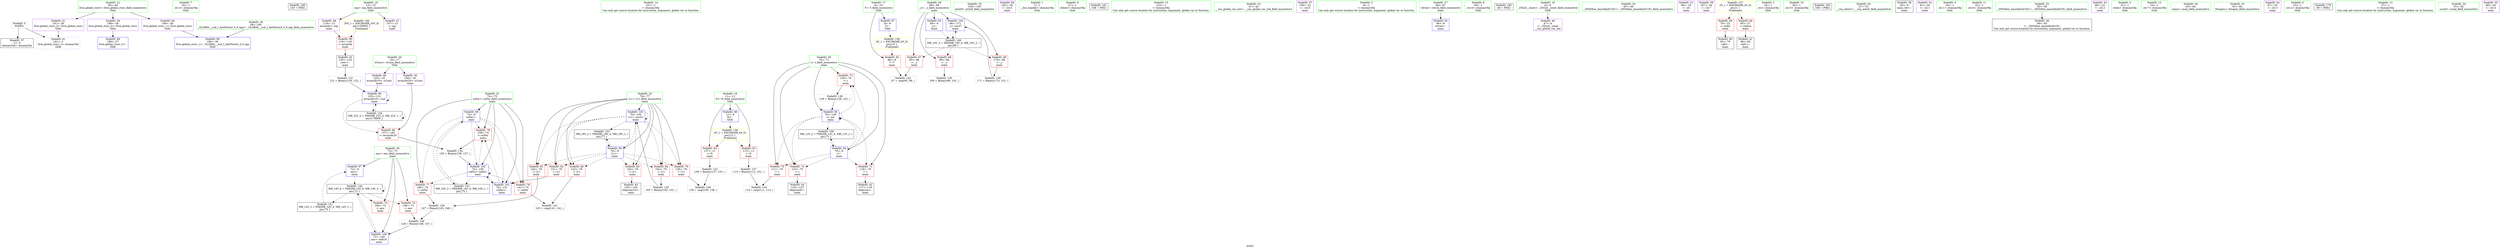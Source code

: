 digraph "SVFG" {
	label="SVFG";

	Node0x5653309dbb10 [shape=record,color=grey,label="{NodeID: 0\nNullPtr}"];
	Node0x5653309dbb10 -> Node0x5653309f2800[style=solid];
	Node0x5653309dbb10 -> Node0x5653309f65b0[style=solid];
	Node0x5653309f64b0 [shape=record,color=blue,label="{NodeID: 90\n190\<--38\nllvm.global_ctors_1\<--_GLOBAL__sub_I_AntiForest_0_0.cpp\nGlob }"];
	Node0x5653309dbd70 [shape=record,color=green,label="{NodeID: 7\n25\<--1\n.str.3\<--dummyObj\nGlob }"];
	Node0x565330a0b220 [shape=record,color=black,label="{NodeID: 180\n103 = PHI()\n}"];
	Node0x5653309f3220 [shape=record,color=blue,label="{NodeID: 97\n72\<--9\nans\<--\nmain\n}"];
	Node0x5653309f3220 -> Node0x5653309feb90[style=dashed];
	Node0x5653309f14c0 [shape=record,color=green,label="{NodeID: 14\n101\<--1\n\<--dummyObj\nCan only get source location for instruction, argument, global var or function.}"];
	Node0x5653309f37d0 [shape=record,color=blue,label="{NodeID: 104\n68\<--171\n_z\<--inc27\nmain\n}"];
	Node0x5653309f37d0 -> Node0x565330a00490[style=dashed];
	Node0x5653309f19b0 [shape=record,color=green,label="{NodeID: 21\n36\<--40\nllvm.global_ctors\<--llvm.global_ctors_field_insensitive\nGlob }"];
	Node0x5653309f19b0 -> Node0x5653309f4a60[style=solid];
	Node0x5653309f19b0 -> Node0x5653309f4b60[style=solid];
	Node0x5653309f19b0 -> Node0x5653309f4c60[style=solid];
	Node0x5653309f1ff0 [shape=record,color=green,label="{NodeID: 28\n68\<--69\n_z\<--_z_field_insensitive\nmain\n}"];
	Node0x5653309f1ff0 -> Node0x5653309f5170[style=solid];
	Node0x5653309f1ff0 -> Node0x5653309f5240[style=solid];
	Node0x5653309f1ff0 -> Node0x5653309f5310[style=solid];
	Node0x5653309f1ff0 -> Node0x5653309f6780[style=solid];
	Node0x5653309f1ff0 -> Node0x5653309f37d0[style=solid];
	Node0x5653309f2600 [shape=record,color=green,label="{NodeID: 35\n104\<--105\nprintf\<--printf_field_insensitive\n}"];
	Node0x5653309f2c70 [shape=record,color=black,label="{NodeID: 42\n117\<--116\nidxprom\<--\nmain\n}"];
	Node0x5653309f8f70 [shape=record,color=grey,label="{NodeID: 132\n163 = Binary(162, 101, )\n}"];
	Node0x5653309f8f70 -> Node0x5653309f3700[style=solid];
	Node0x5653309f4240 [shape=record,color=purple,label="{NodeID: 49\n125\<--16\narrayidx10\<--sCoun\nmain\n}"];
	Node0x5653309f4240 -> Node0x5653309f6920[style=solid];
	Node0x5653309fa240 [shape=record,color=grey,label="{NodeID: 139\n171 = Binary(170, 101, )\n}"];
	Node0x5653309fa240 -> Node0x5653309f37d0[style=solid];
	Node0x5653309f47f0 [shape=record,color=purple,label="{NodeID: 56\n102\<--30\n\<--.str.5\nmain\n}"];
	Node0x5653309f4e30 [shape=record,color=red,label="{NodeID: 63\n112\<--11\n\<--N\nmain\n}"];
	Node0x5653309f4e30 -> Node0x5653309f3df0[style=solid];
	Node0x565330a01890 [shape=record,color=black,label="{NodeID: 153\nMR_18V_2 = PHI(MR_18V_4, MR_18V_1, )\npts\{77 \}\n}"];
	Node0x565330a01890 -> Node0x5653309f33c0[style=dashed];
	Node0x5653309f53e0 [shape=record,color=red,label="{NodeID: 70\n111\<--70\n\<--i\nmain\n}"];
	Node0x5653309f53e0 -> Node0x5653309fa7c0[style=solid];
	Node0x5653309f5990 [shape=record,color=red,label="{NodeID: 77\n146\<--74\n\<--soFar\nmain\n}"];
	Node0x5653309f5990 -> Node0x5653309f3f70[style=solid];
	Node0x5653309f5f40 [shape=record,color=red,label="{NodeID: 84\n162\<--76\n\<--i11\nmain\n}"];
	Node0x5653309f5f40 -> Node0x5653309f8f70[style=solid];
	Node0x5653309dc430 [shape=record,color=green,label="{NodeID: 1\n7\<--1\n__dso_handle\<--dummyObj\nGlob }"];
	Node0x5653309f65b0 [shape=record,color=blue, style = dotted,label="{NodeID: 91\n191\<--3\nllvm.global_ctors_2\<--dummyVal\nGlob }"];
	Node0x5653309f0a80 [shape=record,color=green,label="{NodeID: 8\n27\<--1\nstdout\<--dummyObj\nGlob }"];
	Node0x565330a0b320 [shape=record,color=black,label="{NodeID: 181\n108 = PHI()\n}"];
	Node0x5653309f32f0 [shape=record,color=blue,label="{NodeID: 98\n74\<--9\nsoFar\<--\nmain\n}"];
	Node0x5653309f32f0 -> Node0x5653309f58c0[style=dashed];
	Node0x5653309f32f0 -> Node0x5653309f5990[style=dashed];
	Node0x5653309f32f0 -> Node0x5653309f5a60[style=dashed];
	Node0x5653309f32f0 -> Node0x5653309f3560[style=dashed];
	Node0x5653309f32f0 -> Node0x5653309f3630[style=dashed];
	Node0x5653309f32f0 -> Node0x565330a01390[style=dashed];
	Node0x5653309f1550 [shape=record,color=green,label="{NodeID: 15\n122\<--1\n\<--dummyObj\nCan only get source location for instruction, argument, global var or function.}"];
	Node0x5653309f1a80 [shape=record,color=green,label="{NodeID: 22\n41\<--42\n__cxx_global_var_init\<--__cxx_global_var_init_field_insensitive\n}"];
	Node0x5653309f20c0 [shape=record,color=green,label="{NodeID: 29\n70\<--71\ni\<--i_field_insensitive\nmain\n}"];
	Node0x5653309f20c0 -> Node0x5653309f53e0[style=solid];
	Node0x5653309f20c0 -> Node0x5653309f54b0[style=solid];
	Node0x5653309f20c0 -> Node0x5653309f5580[style=solid];
	Node0x5653309f20c0 -> Node0x5653309f5650[style=solid];
	Node0x5653309f20c0 -> Node0x5653309f6850[style=solid];
	Node0x5653309f20c0 -> Node0x5653309f3150[style=solid];
	Node0x5653309f2700 [shape=record,color=green,label="{NodeID: 36\n38\<--185\n_GLOBAL__sub_I_AntiForest_0_0.cpp\<--_GLOBAL__sub_I_AntiForest_0_0.cpp_field_insensitive\n}"];
	Node0x5653309f2700 -> Node0x5653309f64b0[style=solid];
	Node0x5653309f2d40 [shape=record,color=black,label="{NodeID: 43\n120\<--119\nconv\<--\nmain\n}"];
	Node0x5653309f2d40 -> Node0x5653309f8df0[style=solid];
	Node0x5653309f90f0 [shape=record,color=grey,label="{NodeID: 133\n138 = Binary(137, 101, )\n}"];
	Node0x5653309f90f0 -> Node0x5653309fa340[style=solid];
	Node0x5653309f4310 [shape=record,color=purple,label="{NodeID: 50\n156\<--16\narrayidx20\<--sCoun\nmain\n}"];
	Node0x5653309f4310 -> Node0x5653309f60e0[style=solid];
	Node0x5653309fa340 [shape=record,color=grey,label="{NodeID: 140\n139 = cmp(136, 138, )\n}"];
	Node0x5653309f48c0 [shape=record,color=purple,label="{NodeID: 57\n106\<--32\n\<--.str.6\nmain\n}"];
	Node0x5653309f4f00 [shape=record,color=red,label="{NodeID: 64\n137\<--11\n\<--N\nmain\n}"];
	Node0x5653309f4f00 -> Node0x5653309f90f0[style=solid];
	Node0x565330a01d90 [shape=record,color=black,label="{NodeID: 154\nMR_22V_2 = PHI(MR_22V_3, MR_22V_1, )\npts\{170000 \}\n}"];
	Node0x565330a01d90 -> Node0x5653309f60e0[style=dashed];
	Node0x565330a01d90 -> Node0x5653309f6920[style=dashed];
	Node0x565330a01d90 -> Node0x565330a01d90[style=dashed];
	Node0x5653309f54b0 [shape=record,color=red,label="{NodeID: 71\n116\<--70\n\<--i\nmain\n}"];
	Node0x5653309f54b0 -> Node0x5653309f2c70[style=solid];
	Node0x5653309f5a60 [shape=record,color=red,label="{NodeID: 78\n158\<--74\n\<--soFar\nmain\n}"];
	Node0x5653309f5a60 -> Node0x5653309f3970[style=solid];
	Node0x5653309f6010 [shape=record,color=red,label="{NodeID: 85\n119\<--118\n\<--arrayidx\nmain\n}"];
	Node0x5653309f6010 -> Node0x5653309f2d40[style=solid];
	Node0x5653309dac20 [shape=record,color=green,label="{NodeID: 2\n9\<--1\n\<--dummyObj\nCan only get source location for instruction, argument, global var or function.}"];
	Node0x5653309f66b0 [shape=record,color=blue,label="{NodeID: 92\n66\<--9\nretval\<--\nmain\n}"];
	Node0x5653309f0b50 [shape=record,color=green,label="{NodeID: 9\n28\<--1\n.str.4\<--dummyObj\nGlob }"];
	Node0x565330a0b420 [shape=record,color=black,label="{NodeID: 182\n48 = PHI()\n}"];
	Node0x5653309f33c0 [shape=record,color=blue,label="{NodeID: 99\n76\<--9\ni11\<--\nmain\n}"];
	Node0x5653309f33c0 -> Node0x5653309f5b30[style=dashed];
	Node0x5653309f33c0 -> Node0x5653309f5c00[style=dashed];
	Node0x5653309f33c0 -> Node0x5653309f5cd0[style=dashed];
	Node0x5653309f33c0 -> Node0x5653309f5da0[style=dashed];
	Node0x5653309f33c0 -> Node0x5653309f5e70[style=dashed];
	Node0x5653309f33c0 -> Node0x5653309f5f40[style=dashed];
	Node0x5653309f33c0 -> Node0x5653309f3700[style=dashed];
	Node0x5653309f33c0 -> Node0x565330a01890[style=dashed];
	Node0x5653309f15e0 [shape=record,color=green,label="{NodeID: 16\n4\<--6\n_ZStL8__ioinit\<--_ZStL8__ioinit_field_insensitive\nGlob }"];
	Node0x5653309f15e0 -> Node0x5653309f2fb0[style=solid];
	Node0x5653309f1b50 [shape=record,color=green,label="{NodeID: 23\n45\<--46\n_ZNSt8ios_base4InitC1Ev\<--_ZNSt8ios_base4InitC1Ev_field_insensitive\n}"];
	Node0x5653309f2190 [shape=record,color=green,label="{NodeID: 30\n72\<--73\nans\<--ans_field_insensitive\nmain\n}"];
	Node0x5653309f2190 -> Node0x5653309f5720[style=solid];
	Node0x5653309f2190 -> Node0x5653309f57f0[style=solid];
	Node0x5653309f2190 -> Node0x5653309f3220[style=solid];
	Node0x5653309f2190 -> Node0x5653309f3490[style=solid];
	Node0x5653309f2800 [shape=record,color=black,label="{NodeID: 37\n2\<--3\ndummyVal\<--dummyVal\n}"];
	Node0x5653309f2e10 [shape=record,color=black,label="{NodeID: 44\n124\<--123\nidxprom9\<--\nmain\n}"];
	Node0x5653309f3970 [shape=record,color=grey,label="{NodeID: 134\n159 = Binary(158, 157, )\n}"];
	Node0x5653309f3970 -> Node0x5653309f3630[style=solid];
	Node0x5653309f43e0 [shape=record,color=purple,label="{NodeID: 51\n80\<--18\n\<--.str\nmain\n}"];
	Node0x5653309fa4c0 [shape=record,color=grey,label="{NodeID: 141\n143 = cmp(141, 142, )\n}"];
	Node0x5653309f4990 [shape=record,color=purple,label="{NodeID: 58\n167\<--34\n\<--.str.7\nmain\n}"];
	Node0x5653309f4fd0 [shape=record,color=red,label="{NodeID: 65\n79\<--22\n\<--stdin\nmain\n}"];
	Node0x5653309f4fd0 -> Node0x5653309f2ad0[style=solid];
	Node0x5653309f5580 [shape=record,color=red,label="{NodeID: 72\n123\<--70\n\<--i\nmain\n}"];
	Node0x5653309f5580 -> Node0x5653309f2e10[style=solid];
	Node0x5653309f5b30 [shape=record,color=red,label="{NodeID: 79\n136\<--76\n\<--i11\nmain\n}"];
	Node0x5653309f5b30 -> Node0x5653309fa340[style=solid];
	Node0x5653309f60e0 [shape=record,color=red,label="{NodeID: 86\n157\<--156\n\<--arrayidx20\nmain\n}"];
	Node0x5653309f60e0 -> Node0x5653309f3970[style=solid];
	Node0x5653309dbe60 [shape=record,color=green,label="{NodeID: 3\n18\<--1\n.str\<--dummyObj\nGlob }"];
	Node0x5653309f6780 [shape=record,color=blue,label="{NodeID: 93\n68\<--9\n_z\<--\nmain\n}"];
	Node0x5653309f6780 -> Node0x565330a00490[style=dashed];
	Node0x5653309dc520 [shape=record,color=green,label="{NodeID: 10\n30\<--1\n.str.5\<--dummyObj\nGlob }"];
	Node0x565330a0b520 [shape=record,color=black,label="{NodeID: 183\n168 = PHI()\n}"];
	Node0x5653309f3490 [shape=record,color=blue,label="{NodeID: 100\n72\<--149\nans\<--add18\nmain\n}"];
	Node0x5653309f3490 -> Node0x5653309feb90[style=dashed];
	Node0x5653309f1670 [shape=record,color=green,label="{NodeID: 17\n8\<--10\nT\<--T_field_insensitive\nGlob }"];
	Node0x5653309f1670 -> Node0x5653309f4d60[style=solid];
	Node0x5653309f1670 -> Node0x5653309f61b0[style=solid];
	Node0x5653309f1c20 [shape=record,color=green,label="{NodeID: 24\n51\<--52\n__cxa_atexit\<--__cxa_atexit_field_insensitive\n}"];
	Node0x5653309f2260 [shape=record,color=green,label="{NodeID: 31\n74\<--75\nsoFar\<--soFar_field_insensitive\nmain\n}"];
	Node0x5653309f2260 -> Node0x5653309f58c0[style=solid];
	Node0x5653309f2260 -> Node0x5653309f5990[style=solid];
	Node0x5653309f2260 -> Node0x5653309f5a60[style=solid];
	Node0x5653309f2260 -> Node0x5653309f32f0[style=solid];
	Node0x5653309f2260 -> Node0x5653309f3560[style=solid];
	Node0x5653309f2260 -> Node0x5653309f3630[style=solid];
	Node0x5653309f2900 [shape=record,color=black,label="{NodeID: 38\n65\<--9\nmain_ret\<--\nmain\n}"];
	Node0x5653309f2ee0 [shape=record,color=black,label="{NodeID: 45\n155\<--154\nidxprom19\<--\nmain\n}"];
	Node0x5653309f3af0 [shape=record,color=grey,label="{NodeID: 135\n100 = Binary(99, 101, )\n}"];
	Node0x5653309f44b0 [shape=record,color=purple,label="{NodeID: 52\n81\<--20\n\<--.str.1\nmain\n}"];
	Node0x5653309fa640 [shape=record,color=grey,label="{NodeID: 142\n97 = cmp(95, 96, )\n}"];
	Node0x5653309f4a60 [shape=record,color=purple,label="{NodeID: 59\n189\<--36\nllvm.global_ctors_0\<--llvm.global_ctors\nGlob }"];
	Node0x5653309f4a60 -> Node0x5653309f63b0[style=solid];
	Node0x565330a00490 [shape=record,color=black,label="{NodeID: 149\nMR_10V_3 = PHI(MR_10V_4, MR_10V_2, )\npts\{69 \}\n}"];
	Node0x565330a00490 -> Node0x5653309f5170[style=dashed];
	Node0x565330a00490 -> Node0x5653309f5240[style=dashed];
	Node0x565330a00490 -> Node0x5653309f5310[style=dashed];
	Node0x565330a00490 -> Node0x5653309f37d0[style=dashed];
	Node0x5653309f50a0 [shape=record,color=red,label="{NodeID: 66\n85\<--27\n\<--stdout\nmain\n}"];
	Node0x5653309f50a0 -> Node0x5653309f2ba0[style=solid];
	Node0x5653309f5650 [shape=record,color=red,label="{NodeID: 73\n128\<--70\n\<--i\nmain\n}"];
	Node0x5653309f5650 -> Node0x5653309f8c70[style=solid];
	Node0x5653309f5c00 [shape=record,color=red,label="{NodeID: 80\n142\<--76\n\<--i11\nmain\n}"];
	Node0x5653309f5c00 -> Node0x5653309fa4c0[style=solid];
	Node0x5653309f61b0 [shape=record,color=blue,label="{NodeID: 87\n8\<--9\nT\<--\nGlob }"];
	Node0x5653309f61b0 -> Node0x565330a037b0[style=dashed];
	Node0x5653309dbf60 [shape=record,color=green,label="{NodeID: 4\n20\<--1\n.str.1\<--dummyObj\nGlob }"];
	Node0x5653309f6850 [shape=record,color=blue,label="{NodeID: 94\n70\<--9\ni\<--\nmain\n}"];
	Node0x5653309f6850 -> Node0x5653309f53e0[style=dashed];
	Node0x5653309f6850 -> Node0x5653309f54b0[style=dashed];
	Node0x5653309f6850 -> Node0x5653309f5580[style=dashed];
	Node0x5653309f6850 -> Node0x5653309f5650[style=dashed];
	Node0x5653309f6850 -> Node0x5653309f3150[style=dashed];
	Node0x5653309f6850 -> Node0x565330a00990[style=dashed];
	Node0x5653309dc5f0 [shape=record,color=green,label="{NodeID: 11\n32\<--1\n.str.6\<--dummyObj\nGlob }"];
	Node0x5653309f3560 [shape=record,color=blue,label="{NodeID: 101\n74\<--151\nsoFar\<--\nmain\n}"];
	Node0x5653309f3560 -> Node0x5653309f5a60[style=dashed];
	Node0x5653309f3560 -> Node0x5653309f3630[style=dashed];
	Node0x5653309f1740 [shape=record,color=green,label="{NodeID: 18\n11\<--12\nN\<--N_field_insensitive\nGlob }"];
	Node0x5653309f1740 -> Node0x5653309f4e30[style=solid];
	Node0x5653309f1740 -> Node0x5653309f4f00[style=solid];
	Node0x5653309f1740 -> Node0x5653309f62b0[style=solid];
	Node0x5653309f1d20 [shape=record,color=green,label="{NodeID: 25\n50\<--56\n_ZNSt8ios_base4InitD1Ev\<--_ZNSt8ios_base4InitD1Ev_field_insensitive\n}"];
	Node0x5653309f1d20 -> Node0x5653309f29d0[style=solid];
	Node0x5653309f2330 [shape=record,color=green,label="{NodeID: 32\n76\<--77\ni11\<--i11_field_insensitive\nmain\n}"];
	Node0x5653309f2330 -> Node0x5653309f5b30[style=solid];
	Node0x5653309f2330 -> Node0x5653309f5c00[style=solid];
	Node0x5653309f2330 -> Node0x5653309f5cd0[style=solid];
	Node0x5653309f2330 -> Node0x5653309f5da0[style=solid];
	Node0x5653309f2330 -> Node0x5653309f5e70[style=solid];
	Node0x5653309f2330 -> Node0x5653309f5f40[style=solid];
	Node0x5653309f2330 -> Node0x5653309f33c0[style=solid];
	Node0x5653309f2330 -> Node0x5653309f3700[style=solid];
	Node0x5653309f29d0 [shape=record,color=black,label="{NodeID: 39\n49\<--50\n\<--_ZNSt8ios_base4InitD1Ev\nCan only get source location for instruction, argument, global var or function.}"];
	Node0x5653309f2fb0 [shape=record,color=purple,label="{NodeID: 46\n47\<--4\n\<--_ZStL8__ioinit\n__cxx_global_var_init\n}"];
	Node0x5653309f3c70 [shape=record,color=grey,label="{NodeID: 136\n149 = Binary(148, 147, )\n}"];
	Node0x5653309f3c70 -> Node0x5653309f3490[style=solid];
	Node0x5653309f4580 [shape=record,color=purple,label="{NodeID: 53\n86\<--23\n\<--.str.2\nmain\n}"];
	Node0x5653309fa7c0 [shape=record,color=grey,label="{NodeID: 143\n114 = cmp(111, 113, )\n}"];
	Node0x5653309f4b60 [shape=record,color=purple,label="{NodeID: 60\n190\<--36\nllvm.global_ctors_1\<--llvm.global_ctors\nGlob }"];
	Node0x5653309f4b60 -> Node0x5653309f64b0[style=solid];
	Node0x565330a00990 [shape=record,color=black,label="{NodeID: 150\nMR_12V_2 = PHI(MR_12V_4, MR_12V_1, )\npts\{71 \}\n}"];
	Node0x565330a00990 -> Node0x5653309f6850[style=dashed];
	Node0x5653309f5170 [shape=record,color=red,label="{NodeID: 67\n95\<--68\n\<--_z\nmain\n}"];
	Node0x5653309f5170 -> Node0x5653309fa640[style=solid];
	Node0x565330a02c90 [shape=record,color=yellow,style=double,label="{NodeID: 157\n2V_1 = ENCHI(MR_2V_0)\npts\{1 \}\nFun[main]}"];
	Node0x565330a02c90 -> Node0x5653309f4fd0[style=dashed];
	Node0x565330a02c90 -> Node0x5653309f50a0[style=dashed];
	Node0x5653309f5720 [shape=record,color=red,label="{NodeID: 74\n148\<--72\n\<--ans\nmain\n}"];
	Node0x5653309f5720 -> Node0x5653309f3c70[style=solid];
	Node0x5653309f5cd0 [shape=record,color=red,label="{NodeID: 81\n145\<--76\n\<--i11\nmain\n}"];
	Node0x5653309f5cd0 -> Node0x5653309f3f70[style=solid];
	Node0x5653309f62b0 [shape=record,color=blue,label="{NodeID: 88\n11\<--9\nN\<--\nGlob }"];
	Node0x5653309f62b0 -> Node0x565330a03890[style=dashed];
	Node0x5653309dc130 [shape=record,color=green,label="{NodeID: 5\n22\<--1\nstdin\<--dummyObj\nGlob }"];
	Node0x5653309f6920 [shape=record,color=blue,label="{NodeID: 95\n125\<--121\narrayidx10\<--sub\nmain\n}"];
	Node0x5653309f6920 -> Node0x5653309f60e0[style=dashed];
	Node0x5653309f6920 -> Node0x5653309f6920[style=dashed];
	Node0x5653309f6920 -> Node0x565330a01d90[style=dashed];
	Node0x5653309dc6c0 [shape=record,color=green,label="{NodeID: 12\n34\<--1\n.str.7\<--dummyObj\nGlob }"];
	Node0x5653309f3630 [shape=record,color=blue,label="{NodeID: 102\n74\<--159\nsoFar\<--add21\nmain\n}"];
	Node0x5653309f3630 -> Node0x5653309f58c0[style=dashed];
	Node0x5653309f3630 -> Node0x5653309f5990[style=dashed];
	Node0x5653309f3630 -> Node0x5653309f5a60[style=dashed];
	Node0x5653309f3630 -> Node0x5653309f3560[style=dashed];
	Node0x5653309f3630 -> Node0x5653309f3630[style=dashed];
	Node0x5653309f3630 -> Node0x565330a01390[style=dashed];
	Node0x5653309f1810 [shape=record,color=green,label="{NodeID: 19\n13\<--15\ninp\<--inp_field_insensitive\nGlob }"];
	Node0x5653309f1810 -> Node0x5653309f3080[style=solid];
	Node0x5653309f1810 -> Node0x5653309f4170[style=solid];
	Node0x5653309f1e20 [shape=record,color=green,label="{NodeID: 26\n63\<--64\nmain\<--main_field_insensitive\n}"];
	Node0x5653309f2400 [shape=record,color=green,label="{NodeID: 33\n83\<--84\nfreopen\<--freopen_field_insensitive\n}"];
	Node0x5653309f2ad0 [shape=record,color=black,label="{NodeID: 40\n82\<--79\ncall\<--\nmain\n}"];
	Node0x5653309f8c70 [shape=record,color=grey,label="{NodeID: 130\n129 = Binary(128, 101, )\n}"];
	Node0x5653309f8c70 -> Node0x5653309f3150[style=solid];
	Node0x5653309f3080 [shape=record,color=purple,label="{NodeID: 47\n107\<--13\n\<--inp\nmain\n}"];
	Node0x5653309f3df0 [shape=record,color=grey,label="{NodeID: 137\n113 = Binary(112, 101, )\n}"];
	Node0x5653309f3df0 -> Node0x5653309fa7c0[style=solid];
	Node0x5653309f4650 [shape=record,color=purple,label="{NodeID: 54\n87\<--25\n\<--.str.3\nmain\n}"];
	Node0x5653309feb90 [shape=record,color=black,label="{NodeID: 144\nMR_14V_4 = PHI(MR_14V_6, MR_14V_3, )\npts\{73 \}\n}"];
	Node0x5653309feb90 -> Node0x5653309f5720[style=dashed];
	Node0x5653309feb90 -> Node0x5653309f57f0[style=dashed];
	Node0x5653309feb90 -> Node0x5653309f3490[style=dashed];
	Node0x5653309feb90 -> Node0x5653309feb90[style=dashed];
	Node0x5653309feb90 -> Node0x565330a00e90[style=dashed];
	Node0x5653309f4c60 [shape=record,color=purple,label="{NodeID: 61\n191\<--36\nllvm.global_ctors_2\<--llvm.global_ctors\nGlob }"];
	Node0x5653309f4c60 -> Node0x5653309f65b0[style=solid];
	Node0x565330a00e90 [shape=record,color=black,label="{NodeID: 151\nMR_14V_2 = PHI(MR_14V_4, MR_14V_1, )\npts\{73 \}\n}"];
	Node0x565330a00e90 -> Node0x5653309f3220[style=dashed];
	Node0x5653309f5240 [shape=record,color=red,label="{NodeID: 68\n99\<--68\n\<--_z\nmain\n}"];
	Node0x5653309f5240 -> Node0x5653309f3af0[style=solid];
	Node0x565330a037b0 [shape=record,color=yellow,style=double,label="{NodeID: 158\n4V_1 = ENCHI(MR_4V_0)\npts\{10 \}\nFun[main]}"];
	Node0x565330a037b0 -> Node0x5653309f4d60[style=dashed];
	Node0x5653309f57f0 [shape=record,color=red,label="{NodeID: 75\n166\<--72\n\<--ans\nmain\n}"];
	Node0x5653309f5da0 [shape=record,color=red,label="{NodeID: 82\n151\<--76\n\<--i11\nmain\n}"];
	Node0x5653309f5da0 -> Node0x5653309f3560[style=solid];
	Node0x5653309f63b0 [shape=record,color=blue,label="{NodeID: 89\n189\<--37\nllvm.global_ctors_0\<--\nGlob }"];
	Node0x5653309dbce0 [shape=record,color=green,label="{NodeID: 6\n23\<--1\n.str.2\<--dummyObj\nGlob }"];
	Node0x565330827690 [shape=record,color=black,label="{NodeID: 179\n90 = PHI()\n}"];
	Node0x5653309f3150 [shape=record,color=blue,label="{NodeID: 96\n70\<--129\ni\<--inc\nmain\n}"];
	Node0x5653309f3150 -> Node0x5653309f53e0[style=dashed];
	Node0x5653309f3150 -> Node0x5653309f54b0[style=dashed];
	Node0x5653309f3150 -> Node0x5653309f5580[style=dashed];
	Node0x5653309f3150 -> Node0x5653309f5650[style=dashed];
	Node0x5653309f3150 -> Node0x5653309f3150[style=dashed];
	Node0x5653309f3150 -> Node0x565330a00990[style=dashed];
	Node0x5653309f1430 [shape=record,color=green,label="{NodeID: 13\n37\<--1\n\<--dummyObj\nCan only get source location for instruction, argument, global var or function.}"];
	Node0x5653309f3700 [shape=record,color=blue,label="{NodeID: 103\n76\<--163\ni11\<--inc23\nmain\n}"];
	Node0x5653309f3700 -> Node0x5653309f5b30[style=dashed];
	Node0x5653309f3700 -> Node0x5653309f5c00[style=dashed];
	Node0x5653309f3700 -> Node0x5653309f5cd0[style=dashed];
	Node0x5653309f3700 -> Node0x5653309f5da0[style=dashed];
	Node0x5653309f3700 -> Node0x5653309f5e70[style=dashed];
	Node0x5653309f3700 -> Node0x5653309f5f40[style=dashed];
	Node0x5653309f3700 -> Node0x5653309f3700[style=dashed];
	Node0x5653309f3700 -> Node0x565330a01890[style=dashed];
	Node0x5653309f18e0 [shape=record,color=green,label="{NodeID: 20\n16\<--17\nsCoun\<--sCoun_field_insensitive\nGlob }"];
	Node0x5653309f18e0 -> Node0x5653309f4240[style=solid];
	Node0x5653309f18e0 -> Node0x5653309f4310[style=solid];
	Node0x5653309f1f20 [shape=record,color=green,label="{NodeID: 27\n66\<--67\nretval\<--retval_field_insensitive\nmain\n}"];
	Node0x5653309f1f20 -> Node0x5653309f66b0[style=solid];
	Node0x5653309f2500 [shape=record,color=green,label="{NodeID: 34\n91\<--92\nscanf\<--scanf_field_insensitive\n}"];
	Node0x5653309f2ba0 [shape=record,color=black,label="{NodeID: 41\n88\<--85\ncall1\<--\nmain\n}"];
	Node0x5653309f8df0 [shape=record,color=grey,label="{NodeID: 131\n121 = Binary(120, 122, )\n}"];
	Node0x5653309f8df0 -> Node0x5653309f6920[style=solid];
	Node0x5653309f4170 [shape=record,color=purple,label="{NodeID: 48\n118\<--13\narrayidx\<--inp\nmain\n}"];
	Node0x5653309f4170 -> Node0x5653309f6010[style=solid];
	Node0x5653309f3f70 [shape=record,color=grey,label="{NodeID: 138\n147 = Binary(145, 146, )\n}"];
	Node0x5653309f3f70 -> Node0x5653309f3c70[style=solid];
	Node0x5653309f4720 [shape=record,color=purple,label="{NodeID: 55\n89\<--28\n\<--.str.4\nmain\n}"];
	Node0x5653309f4d60 [shape=record,color=red,label="{NodeID: 62\n96\<--8\n\<--T\nmain\n}"];
	Node0x5653309f4d60 -> Node0x5653309fa640[style=solid];
	Node0x565330a01390 [shape=record,color=black,label="{NodeID: 152\nMR_16V_2 = PHI(MR_16V_4, MR_16V_1, )\npts\{75 \}\n}"];
	Node0x565330a01390 -> Node0x5653309f32f0[style=dashed];
	Node0x5653309f5310 [shape=record,color=red,label="{NodeID: 69\n170\<--68\n\<--_z\nmain\n}"];
	Node0x5653309f5310 -> Node0x5653309fa240[style=solid];
	Node0x565330a03890 [shape=record,color=yellow,style=double,label="{NodeID: 159\n6V_1 = ENCHI(MR_6V_0)\npts\{12 \}\nFun[main]}"];
	Node0x565330a03890 -> Node0x5653309f4e30[style=dashed];
	Node0x565330a03890 -> Node0x5653309f4f00[style=dashed];
	Node0x5653309f58c0 [shape=record,color=red,label="{NodeID: 76\n141\<--74\n\<--soFar\nmain\n}"];
	Node0x5653309f58c0 -> Node0x5653309fa4c0[style=solid];
	Node0x565330a03eb0 [shape=record,color=yellow,style=double,label="{NodeID: 166\n20V_1 = ENCHI(MR_20V_0)\npts\{150000 \}\nFun[main]}"];
	Node0x565330a03eb0 -> Node0x5653309f6010[style=dashed];
	Node0x5653309f5e70 [shape=record,color=red,label="{NodeID: 83\n154\<--76\n\<--i11\nmain\n}"];
	Node0x5653309f5e70 -> Node0x5653309f2ee0[style=solid];
}
